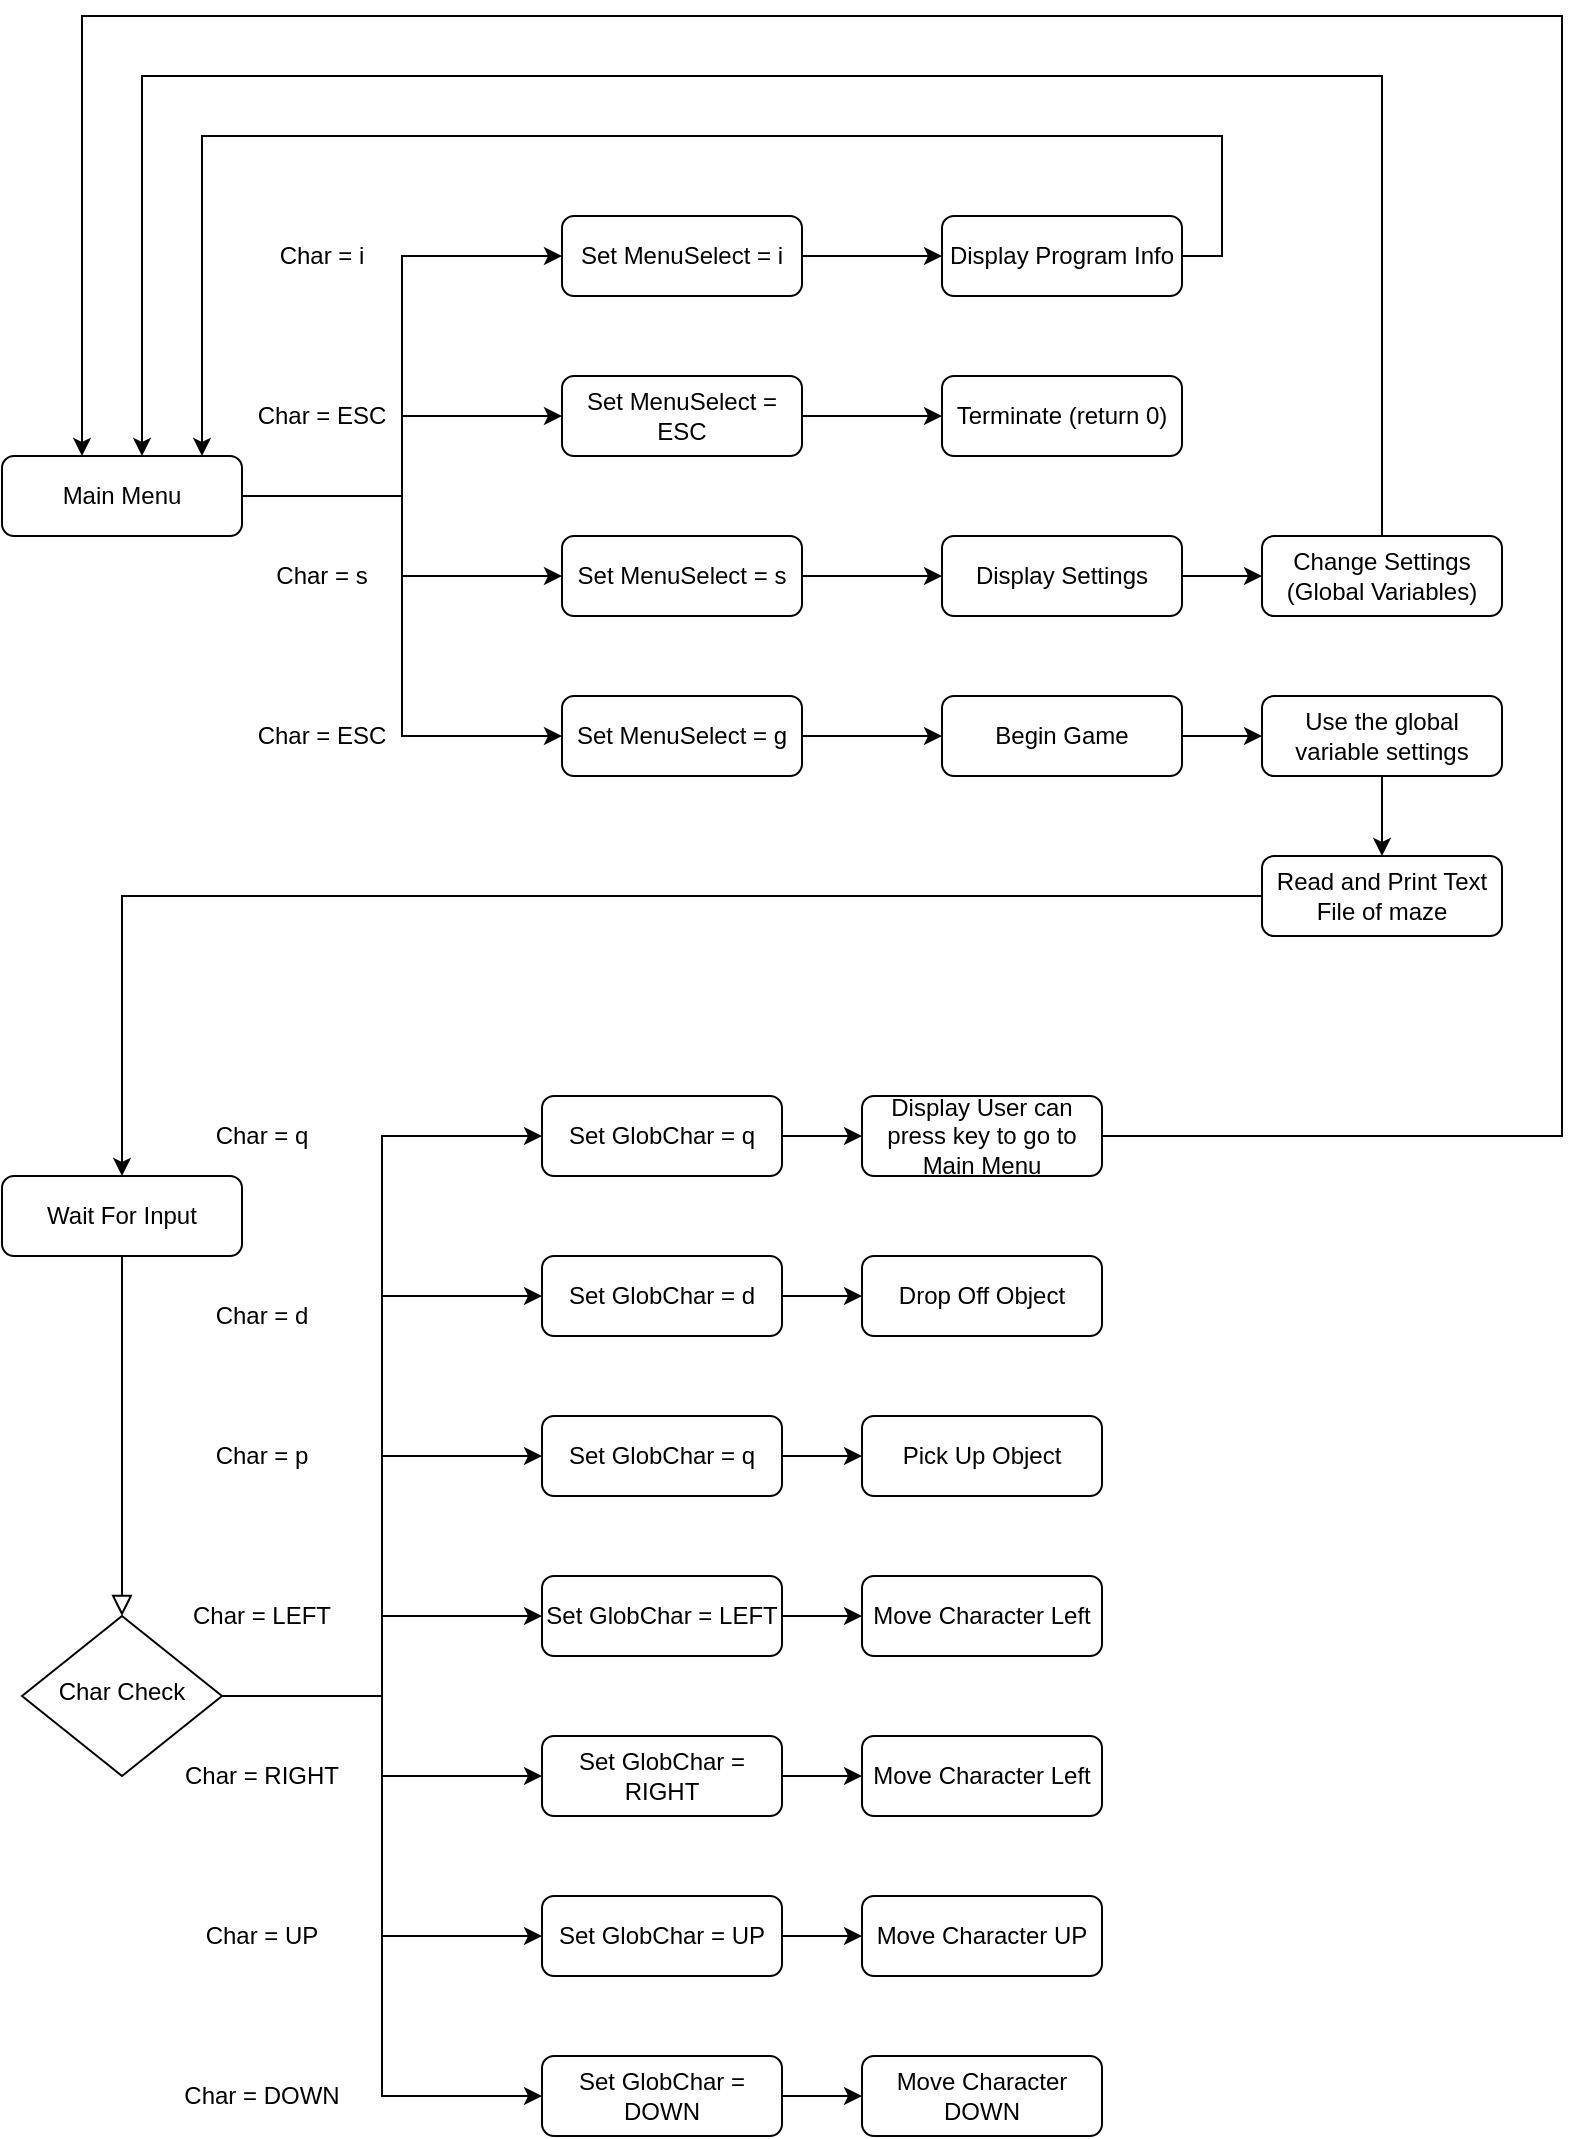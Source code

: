 <mxfile version="14.7.3" type="device"><diagram id="C5RBs43oDa-KdzZeNtuy" name="Page-1"><mxGraphModel dx="1422" dy="762" grid="1" gridSize="10" guides="1" tooltips="1" connect="1" arrows="1" fold="1" page="1" pageScale="1" pageWidth="827" pageHeight="1169" math="0" shadow="0"><root><mxCell id="WIyWlLk6GJQsqaUBKTNV-0"/><mxCell id="WIyWlLk6GJQsqaUBKTNV-1" parent="WIyWlLk6GJQsqaUBKTNV-0"/><mxCell id="WIyWlLk6GJQsqaUBKTNV-2" value="" style="rounded=0;html=1;jettySize=auto;orthogonalLoop=1;fontSize=11;endArrow=block;endFill=0;endSize=8;strokeWidth=1;shadow=0;labelBackgroundColor=none;edgeStyle=orthogonalEdgeStyle;" parent="WIyWlLk6GJQsqaUBKTNV-1" source="WIyWlLk6GJQsqaUBKTNV-3" target="WIyWlLk6GJQsqaUBKTNV-6" edge="1"><mxGeometry relative="1" as="geometry"/></mxCell><mxCell id="WIyWlLk6GJQsqaUBKTNV-3" value="Wait For Input" style="rounded=1;whiteSpace=wrap;html=1;fontSize=12;glass=0;strokeWidth=1;shadow=0;" parent="WIyWlLk6GJQsqaUBKTNV-1" vertex="1"><mxGeometry x="50" y="640" width="120" height="40" as="geometry"/></mxCell><mxCell id="qCVKLZV5B1UvYebXT7lC-5" style="edgeStyle=orthogonalEdgeStyle;rounded=0;orthogonalLoop=1;jettySize=auto;html=1;exitX=1;exitY=0.5;exitDx=0;exitDy=0;entryX=0;entryY=0.5;entryDx=0;entryDy=0;" edge="1" parent="WIyWlLk6GJQsqaUBKTNV-1" source="WIyWlLk6GJQsqaUBKTNV-6" target="qCVKLZV5B1UvYebXT7lC-0"><mxGeometry relative="1" as="geometry"/></mxCell><mxCell id="qCVKLZV5B1UvYebXT7lC-6" style="edgeStyle=orthogonalEdgeStyle;rounded=0;orthogonalLoop=1;jettySize=auto;html=1;exitX=1;exitY=0.5;exitDx=0;exitDy=0;entryX=0;entryY=0.5;entryDx=0;entryDy=0;" edge="1" parent="WIyWlLk6GJQsqaUBKTNV-1" source="WIyWlLk6GJQsqaUBKTNV-6" target="qCVKLZV5B1UvYebXT7lC-1"><mxGeometry relative="1" as="geometry"/></mxCell><mxCell id="qCVKLZV5B1UvYebXT7lC-7" style="edgeStyle=orthogonalEdgeStyle;rounded=0;orthogonalLoop=1;jettySize=auto;html=1;exitX=1;exitY=0.5;exitDx=0;exitDy=0;entryX=0;entryY=0.5;entryDx=0;entryDy=0;" edge="1" parent="WIyWlLk6GJQsqaUBKTNV-1" source="WIyWlLk6GJQsqaUBKTNV-6" target="qCVKLZV5B1UvYebXT7lC-2"><mxGeometry relative="1" as="geometry"/></mxCell><mxCell id="qCVKLZV5B1UvYebXT7lC-8" style="edgeStyle=orthogonalEdgeStyle;rounded=0;orthogonalLoop=1;jettySize=auto;html=1;exitX=1;exitY=0.5;exitDx=0;exitDy=0;entryX=0;entryY=0.5;entryDx=0;entryDy=0;" edge="1" parent="WIyWlLk6GJQsqaUBKTNV-1" source="WIyWlLk6GJQsqaUBKTNV-6" target="qCVKLZV5B1UvYebXT7lC-3"><mxGeometry relative="1" as="geometry"/></mxCell><mxCell id="qCVKLZV5B1UvYebXT7lC-9" style="edgeStyle=orthogonalEdgeStyle;rounded=0;orthogonalLoop=1;jettySize=auto;html=1;exitX=1;exitY=0.5;exitDx=0;exitDy=0;entryX=0;entryY=0.5;entryDx=0;entryDy=0;" edge="1" parent="WIyWlLk6GJQsqaUBKTNV-1" source="WIyWlLk6GJQsqaUBKTNV-6" target="qCVKLZV5B1UvYebXT7lC-4"><mxGeometry relative="1" as="geometry"/></mxCell><mxCell id="qCVKLZV5B1UvYebXT7lC-11" style="edgeStyle=orthogonalEdgeStyle;rounded=0;orthogonalLoop=1;jettySize=auto;html=1;exitX=1;exitY=0.5;exitDx=0;exitDy=0;entryX=0;entryY=0.5;entryDx=0;entryDy=0;" edge="1" parent="WIyWlLk6GJQsqaUBKTNV-1" source="WIyWlLk6GJQsqaUBKTNV-6" target="WIyWlLk6GJQsqaUBKTNV-7"><mxGeometry relative="1" as="geometry"/></mxCell><mxCell id="qCVKLZV5B1UvYebXT7lC-51" style="edgeStyle=orthogonalEdgeStyle;rounded=0;orthogonalLoop=1;jettySize=auto;html=1;exitX=1;exitY=0.5;exitDx=0;exitDy=0;entryX=0;entryY=0.5;entryDx=0;entryDy=0;" edge="1" parent="WIyWlLk6GJQsqaUBKTNV-1" source="WIyWlLk6GJQsqaUBKTNV-6" target="qCVKLZV5B1UvYebXT7lC-50"><mxGeometry relative="1" as="geometry"/></mxCell><mxCell id="WIyWlLk6GJQsqaUBKTNV-6" value="Char Check" style="rhombus;whiteSpace=wrap;html=1;shadow=0;fontFamily=Helvetica;fontSize=12;align=center;strokeWidth=1;spacing=6;spacingTop=-4;" parent="WIyWlLk6GJQsqaUBKTNV-1" vertex="1"><mxGeometry x="60" y="860" width="100" height="80" as="geometry"/></mxCell><mxCell id="qCVKLZV5B1UvYebXT7lC-58" style="edgeStyle=orthogonalEdgeStyle;rounded=0;orthogonalLoop=1;jettySize=auto;html=1;exitX=1;exitY=0.5;exitDx=0;exitDy=0;" edge="1" parent="WIyWlLk6GJQsqaUBKTNV-1" source="WIyWlLk6GJQsqaUBKTNV-7" target="qCVKLZV5B1UvYebXT7lC-57"><mxGeometry relative="1" as="geometry"/></mxCell><mxCell id="WIyWlLk6GJQsqaUBKTNV-7" value="Set GlobChar = d" style="rounded=1;whiteSpace=wrap;html=1;fontSize=12;glass=0;strokeWidth=1;shadow=0;" parent="WIyWlLk6GJQsqaUBKTNV-1" vertex="1"><mxGeometry x="320" y="680" width="120" height="40" as="geometry"/></mxCell><mxCell id="qCVKLZV5B1UvYebXT7lC-54" style="edgeStyle=orthogonalEdgeStyle;rounded=0;orthogonalLoop=1;jettySize=auto;html=1;exitX=1;exitY=0.5;exitDx=0;exitDy=0;" edge="1" parent="WIyWlLk6GJQsqaUBKTNV-1" source="qCVKLZV5B1UvYebXT7lC-0" target="qCVKLZV5B1UvYebXT7lC-53"><mxGeometry relative="1" as="geometry"/></mxCell><mxCell id="qCVKLZV5B1UvYebXT7lC-0" value="Set GlobChar = q" style="rounded=1;whiteSpace=wrap;html=1;fontSize=12;glass=0;strokeWidth=1;shadow=0;" vertex="1" parent="WIyWlLk6GJQsqaUBKTNV-1"><mxGeometry x="320" y="760" width="120" height="40" as="geometry"/></mxCell><mxCell id="qCVKLZV5B1UvYebXT7lC-63" style="edgeStyle=orthogonalEdgeStyle;rounded=0;orthogonalLoop=1;jettySize=auto;html=1;exitX=1;exitY=0.5;exitDx=0;exitDy=0;entryX=0;entryY=0.5;entryDx=0;entryDy=0;" edge="1" parent="WIyWlLk6GJQsqaUBKTNV-1" source="qCVKLZV5B1UvYebXT7lC-1" target="qCVKLZV5B1UvYebXT7lC-59"><mxGeometry relative="1" as="geometry"/></mxCell><mxCell id="qCVKLZV5B1UvYebXT7lC-1" value="Set GlobChar = LEFT" style="rounded=1;whiteSpace=wrap;html=1;fontSize=12;glass=0;strokeWidth=1;shadow=0;" vertex="1" parent="WIyWlLk6GJQsqaUBKTNV-1"><mxGeometry x="320" y="840" width="120" height="40" as="geometry"/></mxCell><mxCell id="qCVKLZV5B1UvYebXT7lC-64" style="edgeStyle=orthogonalEdgeStyle;rounded=0;orthogonalLoop=1;jettySize=auto;html=1;exitX=1;exitY=0.5;exitDx=0;exitDy=0;entryX=0;entryY=0.5;entryDx=0;entryDy=0;" edge="1" parent="WIyWlLk6GJQsqaUBKTNV-1" source="qCVKLZV5B1UvYebXT7lC-2" target="qCVKLZV5B1UvYebXT7lC-60"><mxGeometry relative="1" as="geometry"/></mxCell><mxCell id="qCVKLZV5B1UvYebXT7lC-2" value="Set GlobChar = RIGHT" style="rounded=1;whiteSpace=wrap;html=1;fontSize=12;glass=0;strokeWidth=1;shadow=0;" vertex="1" parent="WIyWlLk6GJQsqaUBKTNV-1"><mxGeometry x="320" y="920" width="120" height="40" as="geometry"/></mxCell><mxCell id="qCVKLZV5B1UvYebXT7lC-65" style="edgeStyle=orthogonalEdgeStyle;rounded=0;orthogonalLoop=1;jettySize=auto;html=1;exitX=1;exitY=0.5;exitDx=0;exitDy=0;entryX=0;entryY=0.5;entryDx=0;entryDy=0;" edge="1" parent="WIyWlLk6GJQsqaUBKTNV-1" source="qCVKLZV5B1UvYebXT7lC-3" target="qCVKLZV5B1UvYebXT7lC-61"><mxGeometry relative="1" as="geometry"/></mxCell><mxCell id="qCVKLZV5B1UvYebXT7lC-3" value="Set GlobChar = UP" style="rounded=1;whiteSpace=wrap;html=1;fontSize=12;glass=0;strokeWidth=1;shadow=0;" vertex="1" parent="WIyWlLk6GJQsqaUBKTNV-1"><mxGeometry x="320" y="1000" width="120" height="40" as="geometry"/></mxCell><mxCell id="qCVKLZV5B1UvYebXT7lC-66" style="edgeStyle=orthogonalEdgeStyle;rounded=0;orthogonalLoop=1;jettySize=auto;html=1;exitX=1;exitY=0.5;exitDx=0;exitDy=0;entryX=0;entryY=0.5;entryDx=0;entryDy=0;" edge="1" parent="WIyWlLk6GJQsqaUBKTNV-1" source="qCVKLZV5B1UvYebXT7lC-4" target="qCVKLZV5B1UvYebXT7lC-62"><mxGeometry relative="1" as="geometry"/></mxCell><mxCell id="qCVKLZV5B1UvYebXT7lC-4" value="Set GlobChar = DOWN" style="rounded=1;whiteSpace=wrap;html=1;fontSize=12;glass=0;strokeWidth=1;shadow=0;" vertex="1" parent="WIyWlLk6GJQsqaUBKTNV-1"><mxGeometry x="320" y="1080" width="120" height="40" as="geometry"/></mxCell><mxCell id="qCVKLZV5B1UvYebXT7lC-10" value="Char = p" style="text;html=1;strokeColor=none;fillColor=none;align=center;verticalAlign=middle;whiteSpace=wrap;rounded=0;" vertex="1" parent="WIyWlLk6GJQsqaUBKTNV-1"><mxGeometry x="120" y="770" width="120" height="20" as="geometry"/></mxCell><mxCell id="qCVKLZV5B1UvYebXT7lC-12" value="Char = d" style="text;html=1;strokeColor=none;fillColor=none;align=center;verticalAlign=middle;whiteSpace=wrap;rounded=0;" vertex="1" parent="WIyWlLk6GJQsqaUBKTNV-1"><mxGeometry x="120" y="700" width="120" height="20" as="geometry"/></mxCell><mxCell id="qCVKLZV5B1UvYebXT7lC-13" value="Char = LEFT" style="text;html=1;strokeColor=none;fillColor=none;align=center;verticalAlign=middle;whiteSpace=wrap;rounded=0;" vertex="1" parent="WIyWlLk6GJQsqaUBKTNV-1"><mxGeometry x="120" y="850" width="120" height="20" as="geometry"/></mxCell><mxCell id="qCVKLZV5B1UvYebXT7lC-14" value="Char = RIGHT" style="text;html=1;strokeColor=none;fillColor=none;align=center;verticalAlign=middle;whiteSpace=wrap;rounded=0;" vertex="1" parent="WIyWlLk6GJQsqaUBKTNV-1"><mxGeometry x="120" y="930" width="120" height="20" as="geometry"/></mxCell><mxCell id="qCVKLZV5B1UvYebXT7lC-15" value="Char = UP" style="text;html=1;strokeColor=none;fillColor=none;align=center;verticalAlign=middle;whiteSpace=wrap;rounded=0;" vertex="1" parent="WIyWlLk6GJQsqaUBKTNV-1"><mxGeometry x="120" y="1010" width="120" height="20" as="geometry"/></mxCell><mxCell id="qCVKLZV5B1UvYebXT7lC-16" value="Char = DOWN" style="text;html=1;strokeColor=none;fillColor=none;align=center;verticalAlign=middle;whiteSpace=wrap;rounded=0;" vertex="1" parent="WIyWlLk6GJQsqaUBKTNV-1"><mxGeometry x="120" y="1090" width="120" height="20" as="geometry"/></mxCell><mxCell id="qCVKLZV5B1UvYebXT7lC-23" style="edgeStyle=orthogonalEdgeStyle;rounded=0;orthogonalLoop=1;jettySize=auto;html=1;exitX=1;exitY=0.5;exitDx=0;exitDy=0;entryX=0;entryY=0.5;entryDx=0;entryDy=0;" edge="1" parent="WIyWlLk6GJQsqaUBKTNV-1" source="qCVKLZV5B1UvYebXT7lC-17" target="qCVKLZV5B1UvYebXT7lC-18"><mxGeometry relative="1" as="geometry"/></mxCell><mxCell id="qCVKLZV5B1UvYebXT7lC-24" style="edgeStyle=orthogonalEdgeStyle;rounded=0;orthogonalLoop=1;jettySize=auto;html=1;exitX=1;exitY=0.5;exitDx=0;exitDy=0;entryX=0;entryY=0.5;entryDx=0;entryDy=0;" edge="1" parent="WIyWlLk6GJQsqaUBKTNV-1" source="qCVKLZV5B1UvYebXT7lC-17" target="qCVKLZV5B1UvYebXT7lC-21"><mxGeometry relative="1" as="geometry"/></mxCell><mxCell id="qCVKLZV5B1UvYebXT7lC-25" style="edgeStyle=orthogonalEdgeStyle;rounded=0;orthogonalLoop=1;jettySize=auto;html=1;exitX=1;exitY=0.5;exitDx=0;exitDy=0;entryX=0;entryY=0.5;entryDx=0;entryDy=0;" edge="1" parent="WIyWlLk6GJQsqaUBKTNV-1" source="qCVKLZV5B1UvYebXT7lC-17" target="qCVKLZV5B1UvYebXT7lC-20"><mxGeometry relative="1" as="geometry"/></mxCell><mxCell id="qCVKLZV5B1UvYebXT7lC-26" style="edgeStyle=orthogonalEdgeStyle;rounded=0;orthogonalLoop=1;jettySize=auto;html=1;exitX=1;exitY=0.5;exitDx=0;exitDy=0;entryX=0;entryY=0.5;entryDx=0;entryDy=0;" edge="1" parent="WIyWlLk6GJQsqaUBKTNV-1" source="qCVKLZV5B1UvYebXT7lC-17" target="qCVKLZV5B1UvYebXT7lC-19"><mxGeometry relative="1" as="geometry"/></mxCell><mxCell id="qCVKLZV5B1UvYebXT7lC-17" value="Main Menu" style="rounded=1;whiteSpace=wrap;html=1;fontSize=12;glass=0;strokeWidth=1;shadow=0;" vertex="1" parent="WIyWlLk6GJQsqaUBKTNV-1"><mxGeometry x="50" y="280" width="120" height="40" as="geometry"/></mxCell><mxCell id="qCVKLZV5B1UvYebXT7lC-32" style="edgeStyle=orthogonalEdgeStyle;rounded=0;orthogonalLoop=1;jettySize=auto;html=1;exitX=1;exitY=0.5;exitDx=0;exitDy=0;entryX=0;entryY=0.5;entryDx=0;entryDy=0;" edge="1" parent="WIyWlLk6GJQsqaUBKTNV-1" source="qCVKLZV5B1UvYebXT7lC-18" target="qCVKLZV5B1UvYebXT7lC-31"><mxGeometry relative="1" as="geometry"/></mxCell><mxCell id="qCVKLZV5B1UvYebXT7lC-18" value="Set MenuSelect = i" style="rounded=1;whiteSpace=wrap;html=1;fontSize=12;glass=0;strokeWidth=1;shadow=0;" vertex="1" parent="WIyWlLk6GJQsqaUBKTNV-1"><mxGeometry x="330" y="160" width="120" height="40" as="geometry"/></mxCell><mxCell id="qCVKLZV5B1UvYebXT7lC-42" style="edgeStyle=orthogonalEdgeStyle;rounded=0;orthogonalLoop=1;jettySize=auto;html=1;exitX=1;exitY=0.5;exitDx=0;exitDy=0;" edge="1" parent="WIyWlLk6GJQsqaUBKTNV-1" source="qCVKLZV5B1UvYebXT7lC-19"><mxGeometry relative="1" as="geometry"><mxPoint x="520" y="420" as="targetPoint"/></mxGeometry></mxCell><mxCell id="qCVKLZV5B1UvYebXT7lC-19" value="Set MenuSelect = g" style="rounded=1;whiteSpace=wrap;html=1;fontSize=12;glass=0;strokeWidth=1;shadow=0;" vertex="1" parent="WIyWlLk6GJQsqaUBKTNV-1"><mxGeometry x="330" y="400" width="120" height="40" as="geometry"/></mxCell><mxCell id="qCVKLZV5B1UvYebXT7lC-36" style="edgeStyle=orthogonalEdgeStyle;rounded=0;orthogonalLoop=1;jettySize=auto;html=1;exitX=1;exitY=0.5;exitDx=0;exitDy=0;entryX=0;entryY=0.5;entryDx=0;entryDy=0;" edge="1" parent="WIyWlLk6GJQsqaUBKTNV-1" source="qCVKLZV5B1UvYebXT7lC-20" target="qCVKLZV5B1UvYebXT7lC-35"><mxGeometry relative="1" as="geometry"/></mxCell><mxCell id="qCVKLZV5B1UvYebXT7lC-20" value="Set MenuSelect = s" style="rounded=1;whiteSpace=wrap;html=1;fontSize=12;glass=0;strokeWidth=1;shadow=0;" vertex="1" parent="WIyWlLk6GJQsqaUBKTNV-1"><mxGeometry x="330" y="320" width="120" height="40" as="geometry"/></mxCell><mxCell id="qCVKLZV5B1UvYebXT7lC-41" style="edgeStyle=orthogonalEdgeStyle;rounded=0;orthogonalLoop=1;jettySize=auto;html=1;exitX=1;exitY=0.5;exitDx=0;exitDy=0;entryX=0;entryY=0.5;entryDx=0;entryDy=0;" edge="1" parent="WIyWlLk6GJQsqaUBKTNV-1" source="qCVKLZV5B1UvYebXT7lC-21" target="qCVKLZV5B1UvYebXT7lC-40"><mxGeometry relative="1" as="geometry"/></mxCell><mxCell id="qCVKLZV5B1UvYebXT7lC-21" value="Set MenuSelect = ESC" style="rounded=1;whiteSpace=wrap;html=1;fontSize=12;glass=0;strokeWidth=1;shadow=0;" vertex="1" parent="WIyWlLk6GJQsqaUBKTNV-1"><mxGeometry x="330" y="240" width="120" height="40" as="geometry"/></mxCell><mxCell id="qCVKLZV5B1UvYebXT7lC-27" value="Char = i" style="text;html=1;strokeColor=none;fillColor=none;align=center;verticalAlign=middle;whiteSpace=wrap;rounded=0;" vertex="1" parent="WIyWlLk6GJQsqaUBKTNV-1"><mxGeometry x="170" y="170" width="80" height="20" as="geometry"/></mxCell><mxCell id="qCVKLZV5B1UvYebXT7lC-28" value="Char = ESC" style="text;html=1;strokeColor=none;fillColor=none;align=center;verticalAlign=middle;whiteSpace=wrap;rounded=0;" vertex="1" parent="WIyWlLk6GJQsqaUBKTNV-1"><mxGeometry x="170" y="250" width="80" height="20" as="geometry"/></mxCell><mxCell id="qCVKLZV5B1UvYebXT7lC-29" value="Char = s" style="text;html=1;strokeColor=none;fillColor=none;align=center;verticalAlign=middle;whiteSpace=wrap;rounded=0;" vertex="1" parent="WIyWlLk6GJQsqaUBKTNV-1"><mxGeometry x="170" y="330" width="80" height="20" as="geometry"/></mxCell><mxCell id="qCVKLZV5B1UvYebXT7lC-30" value="Char = ESC" style="text;html=1;strokeColor=none;fillColor=none;align=center;verticalAlign=middle;whiteSpace=wrap;rounded=0;" vertex="1" parent="WIyWlLk6GJQsqaUBKTNV-1"><mxGeometry x="170" y="410" width="80" height="20" as="geometry"/></mxCell><mxCell id="qCVKLZV5B1UvYebXT7lC-34" style="edgeStyle=orthogonalEdgeStyle;rounded=0;orthogonalLoop=1;jettySize=auto;html=1;exitX=1;exitY=0.5;exitDx=0;exitDy=0;" edge="1" parent="WIyWlLk6GJQsqaUBKTNV-1" source="qCVKLZV5B1UvYebXT7lC-31"><mxGeometry relative="1" as="geometry"><mxPoint x="150" y="280" as="targetPoint"/><Array as="points"><mxPoint x="660" y="180"/><mxPoint x="660" y="120"/><mxPoint x="150" y="120"/><mxPoint x="150" y="280"/></Array></mxGeometry></mxCell><mxCell id="qCVKLZV5B1UvYebXT7lC-31" value="Display Program Info" style="rounded=1;whiteSpace=wrap;html=1;fontSize=12;glass=0;strokeWidth=1;shadow=0;" vertex="1" parent="WIyWlLk6GJQsqaUBKTNV-1"><mxGeometry x="520" y="160" width="120" height="40" as="geometry"/></mxCell><mxCell id="qCVKLZV5B1UvYebXT7lC-38" style="edgeStyle=orthogonalEdgeStyle;rounded=0;orthogonalLoop=1;jettySize=auto;html=1;exitX=1;exitY=0.5;exitDx=0;exitDy=0;entryX=0;entryY=0.5;entryDx=0;entryDy=0;" edge="1" parent="WIyWlLk6GJQsqaUBKTNV-1" source="qCVKLZV5B1UvYebXT7lC-35" target="qCVKLZV5B1UvYebXT7lC-37"><mxGeometry relative="1" as="geometry"/></mxCell><mxCell id="qCVKLZV5B1UvYebXT7lC-35" value="Display Settings" style="rounded=1;whiteSpace=wrap;html=1;fontSize=12;glass=0;strokeWidth=1;shadow=0;" vertex="1" parent="WIyWlLk6GJQsqaUBKTNV-1"><mxGeometry x="520" y="320" width="120" height="40" as="geometry"/></mxCell><mxCell id="qCVKLZV5B1UvYebXT7lC-39" style="edgeStyle=orthogonalEdgeStyle;rounded=0;orthogonalLoop=1;jettySize=auto;html=1;exitX=0.5;exitY=0;exitDx=0;exitDy=0;" edge="1" parent="WIyWlLk6GJQsqaUBKTNV-1" source="qCVKLZV5B1UvYebXT7lC-37"><mxGeometry relative="1" as="geometry"><mxPoint x="120" y="280" as="targetPoint"/><Array as="points"><mxPoint x="740" y="90"/><mxPoint x="120" y="90"/><mxPoint x="120" y="280"/></Array></mxGeometry></mxCell><mxCell id="qCVKLZV5B1UvYebXT7lC-37" value="Change Settings (Global Variables)" style="rounded=1;whiteSpace=wrap;html=1;fontSize=12;glass=0;strokeWidth=1;shadow=0;" vertex="1" parent="WIyWlLk6GJQsqaUBKTNV-1"><mxGeometry x="680" y="320" width="120" height="40" as="geometry"/></mxCell><mxCell id="qCVKLZV5B1UvYebXT7lC-40" value="Terminate (return 0)" style="rounded=1;whiteSpace=wrap;html=1;fontSize=12;glass=0;strokeWidth=1;shadow=0;" vertex="1" parent="WIyWlLk6GJQsqaUBKTNV-1"><mxGeometry x="520" y="240" width="120" height="40" as="geometry"/></mxCell><mxCell id="qCVKLZV5B1UvYebXT7lC-46" style="edgeStyle=orthogonalEdgeStyle;rounded=0;orthogonalLoop=1;jettySize=auto;html=1;exitX=1;exitY=0.5;exitDx=0;exitDy=0;entryX=0;entryY=0.5;entryDx=0;entryDy=0;" edge="1" parent="WIyWlLk6GJQsqaUBKTNV-1" source="qCVKLZV5B1UvYebXT7lC-43" target="qCVKLZV5B1UvYebXT7lC-45"><mxGeometry relative="1" as="geometry"/></mxCell><mxCell id="qCVKLZV5B1UvYebXT7lC-43" value="Begin Game" style="rounded=1;whiteSpace=wrap;html=1;fontSize=12;glass=0;strokeWidth=1;shadow=0;" vertex="1" parent="WIyWlLk6GJQsqaUBKTNV-1"><mxGeometry x="520" y="400" width="120" height="40" as="geometry"/></mxCell><mxCell id="qCVKLZV5B1UvYebXT7lC-48" style="edgeStyle=orthogonalEdgeStyle;rounded=0;orthogonalLoop=1;jettySize=auto;html=1;exitX=0.5;exitY=1;exitDx=0;exitDy=0;entryX=0.5;entryY=0;entryDx=0;entryDy=0;" edge="1" parent="WIyWlLk6GJQsqaUBKTNV-1" source="qCVKLZV5B1UvYebXT7lC-45" target="qCVKLZV5B1UvYebXT7lC-47"><mxGeometry relative="1" as="geometry"/></mxCell><mxCell id="qCVKLZV5B1UvYebXT7lC-45" value="Use the global variable settings" style="rounded=1;whiteSpace=wrap;html=1;fontSize=12;glass=0;strokeWidth=1;shadow=0;" vertex="1" parent="WIyWlLk6GJQsqaUBKTNV-1"><mxGeometry x="680" y="400" width="120" height="40" as="geometry"/></mxCell><mxCell id="qCVKLZV5B1UvYebXT7lC-49" style="edgeStyle=orthogonalEdgeStyle;rounded=0;orthogonalLoop=1;jettySize=auto;html=1;exitX=0;exitY=0.5;exitDx=0;exitDy=0;entryX=0.5;entryY=0;entryDx=0;entryDy=0;" edge="1" parent="WIyWlLk6GJQsqaUBKTNV-1" source="qCVKLZV5B1UvYebXT7lC-47" target="WIyWlLk6GJQsqaUBKTNV-3"><mxGeometry relative="1" as="geometry"/></mxCell><mxCell id="qCVKLZV5B1UvYebXT7lC-47" value="Read and Print Text File of maze" style="rounded=1;whiteSpace=wrap;html=1;fontSize=12;glass=0;strokeWidth=1;shadow=0;" vertex="1" parent="WIyWlLk6GJQsqaUBKTNV-1"><mxGeometry x="680" y="480" width="120" height="40" as="geometry"/></mxCell><mxCell id="qCVKLZV5B1UvYebXT7lC-56" style="edgeStyle=orthogonalEdgeStyle;rounded=0;orthogonalLoop=1;jettySize=auto;html=1;exitX=1;exitY=0.5;exitDx=0;exitDy=0;entryX=0;entryY=0.5;entryDx=0;entryDy=0;" edge="1" parent="WIyWlLk6GJQsqaUBKTNV-1" source="qCVKLZV5B1UvYebXT7lC-50" target="qCVKLZV5B1UvYebXT7lC-55"><mxGeometry relative="1" as="geometry"/></mxCell><mxCell id="qCVKLZV5B1UvYebXT7lC-50" value="Set GlobChar = q" style="rounded=1;whiteSpace=wrap;html=1;fontSize=12;glass=0;strokeWidth=1;shadow=0;" vertex="1" parent="WIyWlLk6GJQsqaUBKTNV-1"><mxGeometry x="320" y="600" width="120" height="40" as="geometry"/></mxCell><mxCell id="qCVKLZV5B1UvYebXT7lC-52" value="Char = q" style="text;html=1;strokeColor=none;fillColor=none;align=center;verticalAlign=middle;whiteSpace=wrap;rounded=0;" vertex="1" parent="WIyWlLk6GJQsqaUBKTNV-1"><mxGeometry x="120" y="610" width="120" height="20" as="geometry"/></mxCell><mxCell id="qCVKLZV5B1UvYebXT7lC-53" value="Pick Up Object" style="rounded=1;whiteSpace=wrap;html=1;fontSize=12;glass=0;strokeWidth=1;shadow=0;" vertex="1" parent="WIyWlLk6GJQsqaUBKTNV-1"><mxGeometry x="480" y="760" width="120" height="40" as="geometry"/></mxCell><mxCell id="qCVKLZV5B1UvYebXT7lC-67" style="edgeStyle=orthogonalEdgeStyle;rounded=0;orthogonalLoop=1;jettySize=auto;html=1;exitX=1;exitY=0.5;exitDx=0;exitDy=0;" edge="1" parent="WIyWlLk6GJQsqaUBKTNV-1" source="qCVKLZV5B1UvYebXT7lC-55"><mxGeometry relative="1" as="geometry"><mxPoint x="90" y="280" as="targetPoint"/><Array as="points"><mxPoint x="830" y="620"/><mxPoint x="830" y="60"/><mxPoint x="90" y="60"/><mxPoint x="90" y="280"/></Array></mxGeometry></mxCell><mxCell id="qCVKLZV5B1UvYebXT7lC-55" value="Display User can press key to go to Main Menu" style="rounded=1;whiteSpace=wrap;html=1;fontSize=12;glass=0;strokeWidth=1;shadow=0;" vertex="1" parent="WIyWlLk6GJQsqaUBKTNV-1"><mxGeometry x="480" y="600" width="120" height="40" as="geometry"/></mxCell><mxCell id="qCVKLZV5B1UvYebXT7lC-57" value="Drop Off Object" style="rounded=1;whiteSpace=wrap;html=1;fontSize=12;glass=0;strokeWidth=1;shadow=0;" vertex="1" parent="WIyWlLk6GJQsqaUBKTNV-1"><mxGeometry x="480" y="680" width="120" height="40" as="geometry"/></mxCell><mxCell id="qCVKLZV5B1UvYebXT7lC-59" value="Move Character Left" style="rounded=1;whiteSpace=wrap;html=1;fontSize=12;glass=0;strokeWidth=1;shadow=0;" vertex="1" parent="WIyWlLk6GJQsqaUBKTNV-1"><mxGeometry x="480" y="840" width="120" height="40" as="geometry"/></mxCell><mxCell id="qCVKLZV5B1UvYebXT7lC-60" value="Move Character Left" style="rounded=1;whiteSpace=wrap;html=1;fontSize=12;glass=0;strokeWidth=1;shadow=0;" vertex="1" parent="WIyWlLk6GJQsqaUBKTNV-1"><mxGeometry x="480" y="920" width="120" height="40" as="geometry"/></mxCell><mxCell id="qCVKLZV5B1UvYebXT7lC-61" value="Move Character UP" style="rounded=1;whiteSpace=wrap;html=1;fontSize=12;glass=0;strokeWidth=1;shadow=0;" vertex="1" parent="WIyWlLk6GJQsqaUBKTNV-1"><mxGeometry x="480" y="1000" width="120" height="40" as="geometry"/></mxCell><mxCell id="qCVKLZV5B1UvYebXT7lC-62" value="Move Character DOWN" style="rounded=1;whiteSpace=wrap;html=1;fontSize=12;glass=0;strokeWidth=1;shadow=0;" vertex="1" parent="WIyWlLk6GJQsqaUBKTNV-1"><mxGeometry x="480" y="1080" width="120" height="40" as="geometry"/></mxCell></root></mxGraphModel></diagram></mxfile>